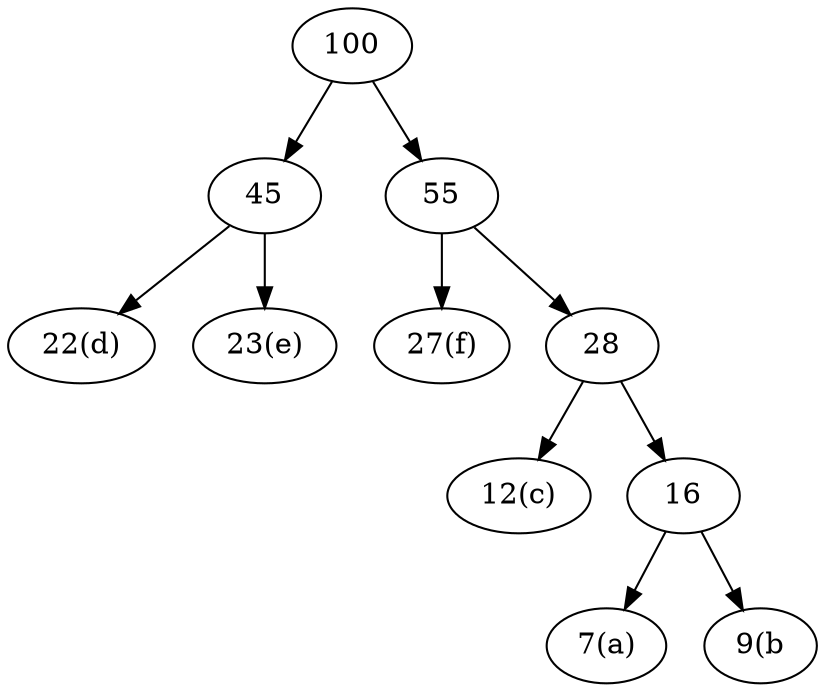 digraph G {
	"100" -> "45";
	"100" -> "55";
	"45" -> "22(d)";
	"45" -> "23(e)";
	"55" -> "27(f)";
	"55" -> "28";
	"28" -> "12(c)";
	"28" -> "16";
	"16" -> "7(a)";
	"16" -> "9(b";
}
